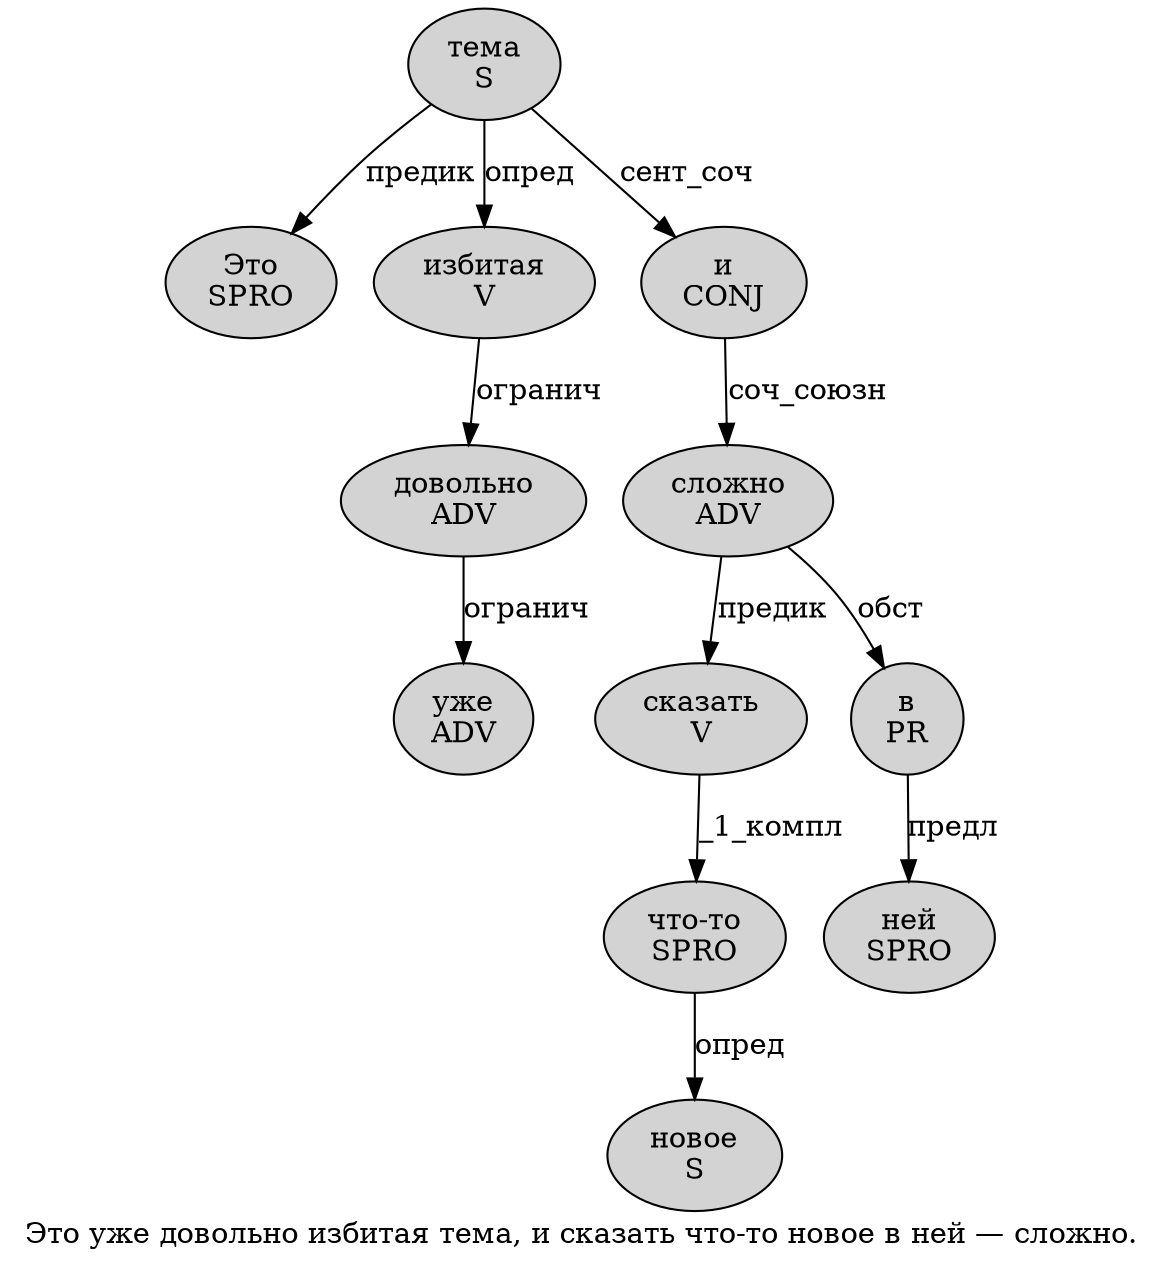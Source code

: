 digraph SENTENCE_4216 {
	graph [label="Это уже довольно избитая тема, и сказать что-то новое в ней — сложно."]
	node [style=filled]
		0 [label="Это
SPRO" color="" fillcolor=lightgray penwidth=1 shape=ellipse]
		1 [label="уже
ADV" color="" fillcolor=lightgray penwidth=1 shape=ellipse]
		2 [label="довольно
ADV" color="" fillcolor=lightgray penwidth=1 shape=ellipse]
		3 [label="избитая
V" color="" fillcolor=lightgray penwidth=1 shape=ellipse]
		4 [label="тема
S" color="" fillcolor=lightgray penwidth=1 shape=ellipse]
		6 [label="и
CONJ" color="" fillcolor=lightgray penwidth=1 shape=ellipse]
		7 [label="сказать
V" color="" fillcolor=lightgray penwidth=1 shape=ellipse]
		8 [label="что-то
SPRO" color="" fillcolor=lightgray penwidth=1 shape=ellipse]
		9 [label="новое
S" color="" fillcolor=lightgray penwidth=1 shape=ellipse]
		10 [label="в
PR" color="" fillcolor=lightgray penwidth=1 shape=ellipse]
		11 [label="ней
SPRO" color="" fillcolor=lightgray penwidth=1 shape=ellipse]
		13 [label="сложно
ADV" color="" fillcolor=lightgray penwidth=1 shape=ellipse]
			8 -> 9 [label="опред"]
			13 -> 7 [label="предик"]
			13 -> 10 [label="обст"]
			2 -> 1 [label="огранич"]
			6 -> 13 [label="соч_союзн"]
			7 -> 8 [label="_1_компл"]
			3 -> 2 [label="огранич"]
			4 -> 0 [label="предик"]
			4 -> 3 [label="опред"]
			4 -> 6 [label="сент_соч"]
			10 -> 11 [label="предл"]
}